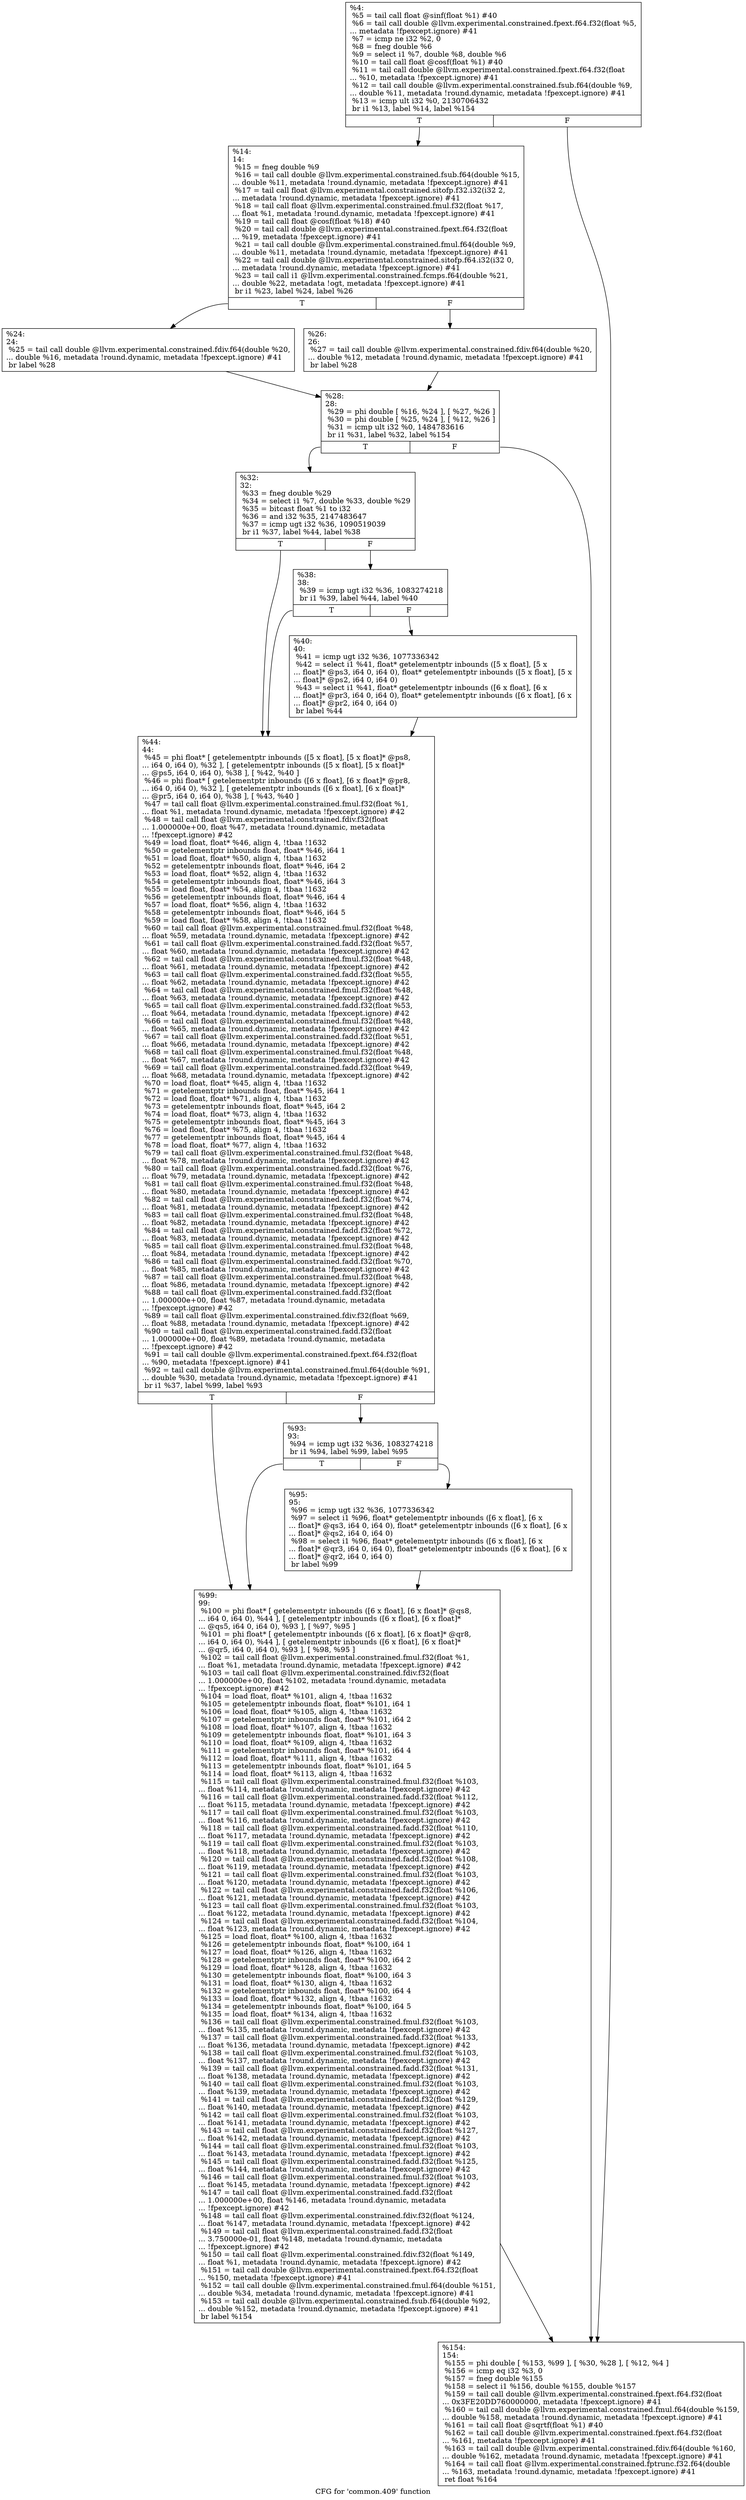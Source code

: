 digraph "CFG for 'common.409' function" {
	label="CFG for 'common.409' function";

	Node0x1c92ac0 [shape=record,label="{%4:\l  %5 = tail call float @sinf(float %1) #40\l  %6 = tail call double @llvm.experimental.constrained.fpext.f64.f32(float %5,\l... metadata !fpexcept.ignore) #41\l  %7 = icmp ne i32 %2, 0\l  %8 = fneg double %6\l  %9 = select i1 %7, double %8, double %6\l  %10 = tail call float @cosf(float %1) #40\l  %11 = tail call double @llvm.experimental.constrained.fpext.f64.f32(float\l... %10, metadata !fpexcept.ignore) #41\l  %12 = tail call double @llvm.experimental.constrained.fsub.f64(double %9,\l... double %11, metadata !round.dynamic, metadata !fpexcept.ignore) #41\l  %13 = icmp ult i32 %0, 2130706432\l  br i1 %13, label %14, label %154\l|{<s0>T|<s1>F}}"];
	Node0x1c92ac0:s0 -> Node0x1c94da0;
	Node0x1c92ac0:s1 -> Node0x1c95110;
	Node0x1c94da0 [shape=record,label="{%14:\l14:                                               \l  %15 = fneg double %9\l  %16 = tail call double @llvm.experimental.constrained.fsub.f64(double %15,\l... double %11, metadata !round.dynamic, metadata !fpexcept.ignore) #41\l  %17 = tail call float @llvm.experimental.constrained.sitofp.f32.i32(i32 2,\l... metadata !round.dynamic, metadata !fpexcept.ignore) #41\l  %18 = tail call float @llvm.experimental.constrained.fmul.f32(float %17,\l... float %1, metadata !round.dynamic, metadata !fpexcept.ignore) #41\l  %19 = tail call float @cosf(float %18) #40\l  %20 = tail call double @llvm.experimental.constrained.fpext.f64.f32(float\l... %19, metadata !fpexcept.ignore) #41\l  %21 = tail call double @llvm.experimental.constrained.fmul.f64(double %9,\l... double %11, metadata !round.dynamic, metadata !fpexcept.ignore) #41\l  %22 = tail call double @llvm.experimental.constrained.sitofp.f64.i32(i32 0,\l... metadata !round.dynamic, metadata !fpexcept.ignore) #41\l  %23 = tail call i1 @llvm.experimental.constrained.fcmps.f64(double %21,\l... double %22, metadata !ogt, metadata !fpexcept.ignore) #41\l  br i1 %23, label %24, label %26\l|{<s0>T|<s1>F}}"];
	Node0x1c94da0:s0 -> Node0x1c94df0;
	Node0x1c94da0:s1 -> Node0x1c94e40;
	Node0x1c94df0 [shape=record,label="{%24:\l24:                                               \l  %25 = tail call double @llvm.experimental.constrained.fdiv.f64(double %20,\l... double %16, metadata !round.dynamic, metadata !fpexcept.ignore) #41\l  br label %28\l}"];
	Node0x1c94df0 -> Node0x1c94e90;
	Node0x1c94e40 [shape=record,label="{%26:\l26:                                               \l  %27 = tail call double @llvm.experimental.constrained.fdiv.f64(double %20,\l... double %12, metadata !round.dynamic, metadata !fpexcept.ignore) #41\l  br label %28\l}"];
	Node0x1c94e40 -> Node0x1c94e90;
	Node0x1c94e90 [shape=record,label="{%28:\l28:                                               \l  %29 = phi double [ %16, %24 ], [ %27, %26 ]\l  %30 = phi double [ %25, %24 ], [ %12, %26 ]\l  %31 = icmp ult i32 %0, 1484783616\l  br i1 %31, label %32, label %154\l|{<s0>T|<s1>F}}"];
	Node0x1c94e90:s0 -> Node0x1c94ee0;
	Node0x1c94e90:s1 -> Node0x1c95110;
	Node0x1c94ee0 [shape=record,label="{%32:\l32:                                               \l  %33 = fneg double %29\l  %34 = select i1 %7, double %33, double %29\l  %35 = bitcast float %1 to i32\l  %36 = and i32 %35, 2147483647\l  %37 = icmp ugt i32 %36, 1090519039\l  br i1 %37, label %44, label %38\l|{<s0>T|<s1>F}}"];
	Node0x1c94ee0:s0 -> Node0x1c94fd0;
	Node0x1c94ee0:s1 -> Node0x1c94f30;
	Node0x1c94f30 [shape=record,label="{%38:\l38:                                               \l  %39 = icmp ugt i32 %36, 1083274218\l  br i1 %39, label %44, label %40\l|{<s0>T|<s1>F}}"];
	Node0x1c94f30:s0 -> Node0x1c94fd0;
	Node0x1c94f30:s1 -> Node0x1c94f80;
	Node0x1c94f80 [shape=record,label="{%40:\l40:                                               \l  %41 = icmp ugt i32 %36, 1077336342\l  %42 = select i1 %41, float* getelementptr inbounds ([5 x float], [5 x\l... float]* @ps3, i64 0, i64 0), float* getelementptr inbounds ([5 x float], [5 x\l... float]* @ps2, i64 0, i64 0)\l  %43 = select i1 %41, float* getelementptr inbounds ([6 x float], [6 x\l... float]* @pr3, i64 0, i64 0), float* getelementptr inbounds ([6 x float], [6 x\l... float]* @pr2, i64 0, i64 0)\l  br label %44\l}"];
	Node0x1c94f80 -> Node0x1c94fd0;
	Node0x1c94fd0 [shape=record,label="{%44:\l44:                                               \l  %45 = phi float* [ getelementptr inbounds ([5 x float], [5 x float]* @ps8,\l... i64 0, i64 0), %32 ], [ getelementptr inbounds ([5 x float], [5 x float]*\l... @ps5, i64 0, i64 0), %38 ], [ %42, %40 ]\l  %46 = phi float* [ getelementptr inbounds ([6 x float], [6 x float]* @pr8,\l... i64 0, i64 0), %32 ], [ getelementptr inbounds ([6 x float], [6 x float]*\l... @pr5, i64 0, i64 0), %38 ], [ %43, %40 ]\l  %47 = tail call float @llvm.experimental.constrained.fmul.f32(float %1,\l... float %1, metadata !round.dynamic, metadata !fpexcept.ignore) #42\l  %48 = tail call float @llvm.experimental.constrained.fdiv.f32(float\l... 1.000000e+00, float %47, metadata !round.dynamic, metadata\l... !fpexcept.ignore) #42\l  %49 = load float, float* %46, align 4, !tbaa !1632\l  %50 = getelementptr inbounds float, float* %46, i64 1\l  %51 = load float, float* %50, align 4, !tbaa !1632\l  %52 = getelementptr inbounds float, float* %46, i64 2\l  %53 = load float, float* %52, align 4, !tbaa !1632\l  %54 = getelementptr inbounds float, float* %46, i64 3\l  %55 = load float, float* %54, align 4, !tbaa !1632\l  %56 = getelementptr inbounds float, float* %46, i64 4\l  %57 = load float, float* %56, align 4, !tbaa !1632\l  %58 = getelementptr inbounds float, float* %46, i64 5\l  %59 = load float, float* %58, align 4, !tbaa !1632\l  %60 = tail call float @llvm.experimental.constrained.fmul.f32(float %48,\l... float %59, metadata !round.dynamic, metadata !fpexcept.ignore) #42\l  %61 = tail call float @llvm.experimental.constrained.fadd.f32(float %57,\l... float %60, metadata !round.dynamic, metadata !fpexcept.ignore) #42\l  %62 = tail call float @llvm.experimental.constrained.fmul.f32(float %48,\l... float %61, metadata !round.dynamic, metadata !fpexcept.ignore) #42\l  %63 = tail call float @llvm.experimental.constrained.fadd.f32(float %55,\l... float %62, metadata !round.dynamic, metadata !fpexcept.ignore) #42\l  %64 = tail call float @llvm.experimental.constrained.fmul.f32(float %48,\l... float %63, metadata !round.dynamic, metadata !fpexcept.ignore) #42\l  %65 = tail call float @llvm.experimental.constrained.fadd.f32(float %53,\l... float %64, metadata !round.dynamic, metadata !fpexcept.ignore) #42\l  %66 = tail call float @llvm.experimental.constrained.fmul.f32(float %48,\l... float %65, metadata !round.dynamic, metadata !fpexcept.ignore) #42\l  %67 = tail call float @llvm.experimental.constrained.fadd.f32(float %51,\l... float %66, metadata !round.dynamic, metadata !fpexcept.ignore) #42\l  %68 = tail call float @llvm.experimental.constrained.fmul.f32(float %48,\l... float %67, metadata !round.dynamic, metadata !fpexcept.ignore) #42\l  %69 = tail call float @llvm.experimental.constrained.fadd.f32(float %49,\l... float %68, metadata !round.dynamic, metadata !fpexcept.ignore) #42\l  %70 = load float, float* %45, align 4, !tbaa !1632\l  %71 = getelementptr inbounds float, float* %45, i64 1\l  %72 = load float, float* %71, align 4, !tbaa !1632\l  %73 = getelementptr inbounds float, float* %45, i64 2\l  %74 = load float, float* %73, align 4, !tbaa !1632\l  %75 = getelementptr inbounds float, float* %45, i64 3\l  %76 = load float, float* %75, align 4, !tbaa !1632\l  %77 = getelementptr inbounds float, float* %45, i64 4\l  %78 = load float, float* %77, align 4, !tbaa !1632\l  %79 = tail call float @llvm.experimental.constrained.fmul.f32(float %48,\l... float %78, metadata !round.dynamic, metadata !fpexcept.ignore) #42\l  %80 = tail call float @llvm.experimental.constrained.fadd.f32(float %76,\l... float %79, metadata !round.dynamic, metadata !fpexcept.ignore) #42\l  %81 = tail call float @llvm.experimental.constrained.fmul.f32(float %48,\l... float %80, metadata !round.dynamic, metadata !fpexcept.ignore) #42\l  %82 = tail call float @llvm.experimental.constrained.fadd.f32(float %74,\l... float %81, metadata !round.dynamic, metadata !fpexcept.ignore) #42\l  %83 = tail call float @llvm.experimental.constrained.fmul.f32(float %48,\l... float %82, metadata !round.dynamic, metadata !fpexcept.ignore) #42\l  %84 = tail call float @llvm.experimental.constrained.fadd.f32(float %72,\l... float %83, metadata !round.dynamic, metadata !fpexcept.ignore) #42\l  %85 = tail call float @llvm.experimental.constrained.fmul.f32(float %48,\l... float %84, metadata !round.dynamic, metadata !fpexcept.ignore) #42\l  %86 = tail call float @llvm.experimental.constrained.fadd.f32(float %70,\l... float %85, metadata !round.dynamic, metadata !fpexcept.ignore) #42\l  %87 = tail call float @llvm.experimental.constrained.fmul.f32(float %48,\l... float %86, metadata !round.dynamic, metadata !fpexcept.ignore) #42\l  %88 = tail call float @llvm.experimental.constrained.fadd.f32(float\l... 1.000000e+00, float %87, metadata !round.dynamic, metadata\l... !fpexcept.ignore) #42\l  %89 = tail call float @llvm.experimental.constrained.fdiv.f32(float %69,\l... float %88, metadata !round.dynamic, metadata !fpexcept.ignore) #42\l  %90 = tail call float @llvm.experimental.constrained.fadd.f32(float\l... 1.000000e+00, float %89, metadata !round.dynamic, metadata\l... !fpexcept.ignore) #42\l  %91 = tail call double @llvm.experimental.constrained.fpext.f64.f32(float\l... %90, metadata !fpexcept.ignore) #41\l  %92 = tail call double @llvm.experimental.constrained.fmul.f64(double %91,\l... double %30, metadata !round.dynamic, metadata !fpexcept.ignore) #41\l  br i1 %37, label %99, label %93\l|{<s0>T|<s1>F}}"];
	Node0x1c94fd0:s0 -> Node0x1c950c0;
	Node0x1c94fd0:s1 -> Node0x1c95020;
	Node0x1c95020 [shape=record,label="{%93:\l93:                                               \l  %94 = icmp ugt i32 %36, 1083274218\l  br i1 %94, label %99, label %95\l|{<s0>T|<s1>F}}"];
	Node0x1c95020:s0 -> Node0x1c950c0;
	Node0x1c95020:s1 -> Node0x1c95070;
	Node0x1c95070 [shape=record,label="{%95:\l95:                                               \l  %96 = icmp ugt i32 %36, 1077336342\l  %97 = select i1 %96, float* getelementptr inbounds ([6 x float], [6 x\l... float]* @qs3, i64 0, i64 0), float* getelementptr inbounds ([6 x float], [6 x\l... float]* @qs2, i64 0, i64 0)\l  %98 = select i1 %96, float* getelementptr inbounds ([6 x float], [6 x\l... float]* @qr3, i64 0, i64 0), float* getelementptr inbounds ([6 x float], [6 x\l... float]* @qr2, i64 0, i64 0)\l  br label %99\l}"];
	Node0x1c95070 -> Node0x1c950c0;
	Node0x1c950c0 [shape=record,label="{%99:\l99:                                               \l  %100 = phi float* [ getelementptr inbounds ([6 x float], [6 x float]* @qs8,\l... i64 0, i64 0), %44 ], [ getelementptr inbounds ([6 x float], [6 x float]*\l... @qs5, i64 0, i64 0), %93 ], [ %97, %95 ]\l  %101 = phi float* [ getelementptr inbounds ([6 x float], [6 x float]* @qr8,\l... i64 0, i64 0), %44 ], [ getelementptr inbounds ([6 x float], [6 x float]*\l... @qr5, i64 0, i64 0), %93 ], [ %98, %95 ]\l  %102 = tail call float @llvm.experimental.constrained.fmul.f32(float %1,\l... float %1, metadata !round.dynamic, metadata !fpexcept.ignore) #42\l  %103 = tail call float @llvm.experimental.constrained.fdiv.f32(float\l... 1.000000e+00, float %102, metadata !round.dynamic, metadata\l... !fpexcept.ignore) #42\l  %104 = load float, float* %101, align 4, !tbaa !1632\l  %105 = getelementptr inbounds float, float* %101, i64 1\l  %106 = load float, float* %105, align 4, !tbaa !1632\l  %107 = getelementptr inbounds float, float* %101, i64 2\l  %108 = load float, float* %107, align 4, !tbaa !1632\l  %109 = getelementptr inbounds float, float* %101, i64 3\l  %110 = load float, float* %109, align 4, !tbaa !1632\l  %111 = getelementptr inbounds float, float* %101, i64 4\l  %112 = load float, float* %111, align 4, !tbaa !1632\l  %113 = getelementptr inbounds float, float* %101, i64 5\l  %114 = load float, float* %113, align 4, !tbaa !1632\l  %115 = tail call float @llvm.experimental.constrained.fmul.f32(float %103,\l... float %114, metadata !round.dynamic, metadata !fpexcept.ignore) #42\l  %116 = tail call float @llvm.experimental.constrained.fadd.f32(float %112,\l... float %115, metadata !round.dynamic, metadata !fpexcept.ignore) #42\l  %117 = tail call float @llvm.experimental.constrained.fmul.f32(float %103,\l... float %116, metadata !round.dynamic, metadata !fpexcept.ignore) #42\l  %118 = tail call float @llvm.experimental.constrained.fadd.f32(float %110,\l... float %117, metadata !round.dynamic, metadata !fpexcept.ignore) #42\l  %119 = tail call float @llvm.experimental.constrained.fmul.f32(float %103,\l... float %118, metadata !round.dynamic, metadata !fpexcept.ignore) #42\l  %120 = tail call float @llvm.experimental.constrained.fadd.f32(float %108,\l... float %119, metadata !round.dynamic, metadata !fpexcept.ignore) #42\l  %121 = tail call float @llvm.experimental.constrained.fmul.f32(float %103,\l... float %120, metadata !round.dynamic, metadata !fpexcept.ignore) #42\l  %122 = tail call float @llvm.experimental.constrained.fadd.f32(float %106,\l... float %121, metadata !round.dynamic, metadata !fpexcept.ignore) #42\l  %123 = tail call float @llvm.experimental.constrained.fmul.f32(float %103,\l... float %122, metadata !round.dynamic, metadata !fpexcept.ignore) #42\l  %124 = tail call float @llvm.experimental.constrained.fadd.f32(float %104,\l... float %123, metadata !round.dynamic, metadata !fpexcept.ignore) #42\l  %125 = load float, float* %100, align 4, !tbaa !1632\l  %126 = getelementptr inbounds float, float* %100, i64 1\l  %127 = load float, float* %126, align 4, !tbaa !1632\l  %128 = getelementptr inbounds float, float* %100, i64 2\l  %129 = load float, float* %128, align 4, !tbaa !1632\l  %130 = getelementptr inbounds float, float* %100, i64 3\l  %131 = load float, float* %130, align 4, !tbaa !1632\l  %132 = getelementptr inbounds float, float* %100, i64 4\l  %133 = load float, float* %132, align 4, !tbaa !1632\l  %134 = getelementptr inbounds float, float* %100, i64 5\l  %135 = load float, float* %134, align 4, !tbaa !1632\l  %136 = tail call float @llvm.experimental.constrained.fmul.f32(float %103,\l... float %135, metadata !round.dynamic, metadata !fpexcept.ignore) #42\l  %137 = tail call float @llvm.experimental.constrained.fadd.f32(float %133,\l... float %136, metadata !round.dynamic, metadata !fpexcept.ignore) #42\l  %138 = tail call float @llvm.experimental.constrained.fmul.f32(float %103,\l... float %137, metadata !round.dynamic, metadata !fpexcept.ignore) #42\l  %139 = tail call float @llvm.experimental.constrained.fadd.f32(float %131,\l... float %138, metadata !round.dynamic, metadata !fpexcept.ignore) #42\l  %140 = tail call float @llvm.experimental.constrained.fmul.f32(float %103,\l... float %139, metadata !round.dynamic, metadata !fpexcept.ignore) #42\l  %141 = tail call float @llvm.experimental.constrained.fadd.f32(float %129,\l... float %140, metadata !round.dynamic, metadata !fpexcept.ignore) #42\l  %142 = tail call float @llvm.experimental.constrained.fmul.f32(float %103,\l... float %141, metadata !round.dynamic, metadata !fpexcept.ignore) #42\l  %143 = tail call float @llvm.experimental.constrained.fadd.f32(float %127,\l... float %142, metadata !round.dynamic, metadata !fpexcept.ignore) #42\l  %144 = tail call float @llvm.experimental.constrained.fmul.f32(float %103,\l... float %143, metadata !round.dynamic, metadata !fpexcept.ignore) #42\l  %145 = tail call float @llvm.experimental.constrained.fadd.f32(float %125,\l... float %144, metadata !round.dynamic, metadata !fpexcept.ignore) #42\l  %146 = tail call float @llvm.experimental.constrained.fmul.f32(float %103,\l... float %145, metadata !round.dynamic, metadata !fpexcept.ignore) #42\l  %147 = tail call float @llvm.experimental.constrained.fadd.f32(float\l... 1.000000e+00, float %146, metadata !round.dynamic, metadata\l... !fpexcept.ignore) #42\l  %148 = tail call float @llvm.experimental.constrained.fdiv.f32(float %124,\l... float %147, metadata !round.dynamic, metadata !fpexcept.ignore) #42\l  %149 = tail call float @llvm.experimental.constrained.fadd.f32(float\l... 3.750000e-01, float %148, metadata !round.dynamic, metadata\l... !fpexcept.ignore) #42\l  %150 = tail call float @llvm.experimental.constrained.fdiv.f32(float %149,\l... float %1, metadata !round.dynamic, metadata !fpexcept.ignore) #42\l  %151 = tail call double @llvm.experimental.constrained.fpext.f64.f32(float\l... %150, metadata !fpexcept.ignore) #41\l  %152 = tail call double @llvm.experimental.constrained.fmul.f64(double %151,\l... double %34, metadata !round.dynamic, metadata !fpexcept.ignore) #41\l  %153 = tail call double @llvm.experimental.constrained.fsub.f64(double %92,\l... double %152, metadata !round.dynamic, metadata !fpexcept.ignore) #41\l  br label %154\l}"];
	Node0x1c950c0 -> Node0x1c95110;
	Node0x1c95110 [shape=record,label="{%154:\l154:                                              \l  %155 = phi double [ %153, %99 ], [ %30, %28 ], [ %12, %4 ]\l  %156 = icmp eq i32 %3, 0\l  %157 = fneg double %155\l  %158 = select i1 %156, double %155, double %157\l  %159 = tail call double @llvm.experimental.constrained.fpext.f64.f32(float\l... 0x3FE20DD760000000, metadata !fpexcept.ignore) #41\l  %160 = tail call double @llvm.experimental.constrained.fmul.f64(double %159,\l... double %158, metadata !round.dynamic, metadata !fpexcept.ignore) #41\l  %161 = tail call float @sqrtf(float %1) #40\l  %162 = tail call double @llvm.experimental.constrained.fpext.f64.f32(float\l... %161, metadata !fpexcept.ignore) #41\l  %163 = tail call double @llvm.experimental.constrained.fdiv.f64(double %160,\l... double %162, metadata !round.dynamic, metadata !fpexcept.ignore) #41\l  %164 = tail call float @llvm.experimental.constrained.fptrunc.f32.f64(double\l... %163, metadata !round.dynamic, metadata !fpexcept.ignore) #41\l  ret float %164\l}"];
}
